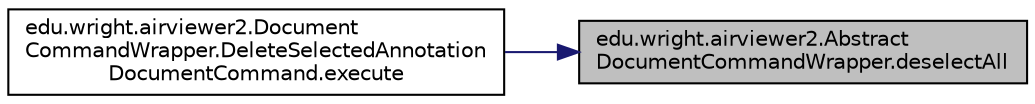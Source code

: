 digraph "edu.wright.airviewer2.AbstractDocumentCommandWrapper.deselectAll"
{
 // LATEX_PDF_SIZE
  edge [fontname="Helvetica",fontsize="10",labelfontname="Helvetica",labelfontsize="10"];
  node [fontname="Helvetica",fontsize="10",shape=record];
  rankdir="RL";
  Node2 [label="edu.wright.airviewer2.Abstract\lDocumentCommandWrapper.deselectAll",height=0.2,width=0.4,color="black", fillcolor="grey75", style="filled", fontcolor="black",tooltip=" "];
  Node2 -> Node3 [dir="back",color="midnightblue",fontsize="10",style="solid",fontname="Helvetica"];
  Node3 [label="edu.wright.airviewer2.Document\lCommandWrapper.DeleteSelectedAnnotation\lDocumentCommand.execute",height=0.2,width=0.4,color="black", fillcolor="white", style="filled",URL="$classedu_1_1wright_1_1airviewer2_1_1_document_command_wrapper_1_1_delete_selected_annotation_document_command_af14f7f079af1acb55cf261cc1a4ea080.html#af14f7f079af1acb55cf261cc1a4ea080",tooltip=" "];
}
